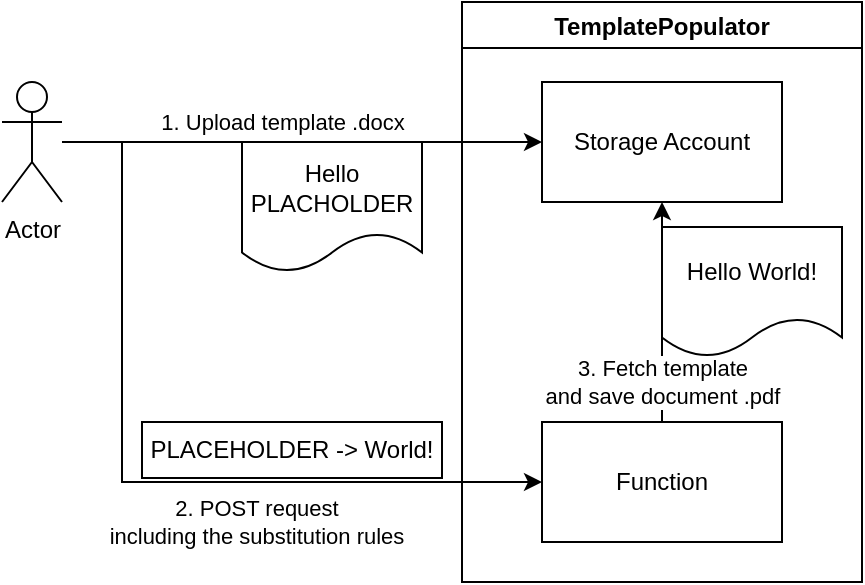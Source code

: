 <mxfile version="21.5.1" type="device">
  <diagram name="Page-1" id="YUp5ZlizNL3RBQ25fwvp">
    <mxGraphModel dx="604" dy="405" grid="1" gridSize="10" guides="1" tooltips="1" connect="1" arrows="1" fold="1" page="1" pageScale="1" pageWidth="827" pageHeight="1169" math="0" shadow="0">
      <root>
        <mxCell id="0" />
        <mxCell id="1" parent="0" />
        <mxCell id="cw4TwNczknK1vkrM3wKu-5" style="edgeStyle=orthogonalEdgeStyle;rounded=0;orthogonalLoop=1;jettySize=auto;html=1;entryX=0;entryY=0.5;entryDx=0;entryDy=0;" edge="1" parent="1" source="cw4TwNczknK1vkrM3wKu-1" target="cw4TwNczknK1vkrM3wKu-2">
          <mxGeometry relative="1" as="geometry" />
        </mxCell>
        <mxCell id="cw4TwNczknK1vkrM3wKu-6" value="1. Upload template .docx" style="edgeLabel;html=1;align=center;verticalAlign=middle;resizable=0;points=[];" vertex="1" connectable="0" parent="cw4TwNczknK1vkrM3wKu-5">
          <mxGeometry x="-0.652" y="2" relative="1" as="geometry">
            <mxPoint x="68" y="-8" as="offset" />
          </mxGeometry>
        </mxCell>
        <mxCell id="cw4TwNczknK1vkrM3wKu-7" style="edgeStyle=orthogonalEdgeStyle;rounded=0;orthogonalLoop=1;jettySize=auto;html=1;entryX=0;entryY=0.5;entryDx=0;entryDy=0;" edge="1" parent="1" source="cw4TwNczknK1vkrM3wKu-1" target="cw4TwNczknK1vkrM3wKu-4">
          <mxGeometry relative="1" as="geometry">
            <Array as="points">
              <mxPoint x="220" y="170" />
              <mxPoint x="220" y="340" />
            </Array>
          </mxGeometry>
        </mxCell>
        <mxCell id="cw4TwNczknK1vkrM3wKu-8" value="2. POST request&lt;br&gt;including the substitution rules" style="edgeLabel;html=1;align=center;verticalAlign=middle;resizable=0;points=[];" vertex="1" connectable="0" parent="cw4TwNczknK1vkrM3wKu-7">
          <mxGeometry x="0.371" y="2" relative="1" as="geometry">
            <mxPoint x="-14" y="22" as="offset" />
          </mxGeometry>
        </mxCell>
        <mxCell id="cw4TwNczknK1vkrM3wKu-1" value="Actor" style="shape=umlActor;verticalLabelPosition=bottom;verticalAlign=top;html=1;outlineConnect=0;" vertex="1" parent="1">
          <mxGeometry x="160" y="140" width="30" height="60" as="geometry" />
        </mxCell>
        <mxCell id="cw4TwNczknK1vkrM3wKu-3" value="TemplatePopulator" style="swimlane;" vertex="1" parent="1">
          <mxGeometry x="390" y="100" width="200" height="290" as="geometry" />
        </mxCell>
        <mxCell id="cw4TwNczknK1vkrM3wKu-2" value="Storage Account" style="rounded=0;whiteSpace=wrap;html=1;" vertex="1" parent="cw4TwNczknK1vkrM3wKu-3">
          <mxGeometry x="40" y="40" width="120" height="60" as="geometry" />
        </mxCell>
        <mxCell id="cw4TwNczknK1vkrM3wKu-14" style="edgeStyle=orthogonalEdgeStyle;rounded=0;orthogonalLoop=1;jettySize=auto;html=1;entryX=0.5;entryY=1;entryDx=0;entryDy=0;" edge="1" parent="cw4TwNczknK1vkrM3wKu-3" source="cw4TwNczknK1vkrM3wKu-4" target="cw4TwNczknK1vkrM3wKu-2">
          <mxGeometry relative="1" as="geometry" />
        </mxCell>
        <mxCell id="cw4TwNczknK1vkrM3wKu-15" value="3. Fetch template&lt;br&gt;and save document .pdf" style="edgeLabel;html=1;align=center;verticalAlign=middle;resizable=0;points=[];" vertex="1" connectable="0" parent="cw4TwNczknK1vkrM3wKu-14">
          <mxGeometry x="0.118" relative="1" as="geometry">
            <mxPoint y="41" as="offset" />
          </mxGeometry>
        </mxCell>
        <mxCell id="cw4TwNczknK1vkrM3wKu-4" value="Function" style="rounded=0;whiteSpace=wrap;html=1;" vertex="1" parent="cw4TwNczknK1vkrM3wKu-3">
          <mxGeometry x="40" y="210" width="120" height="60" as="geometry" />
        </mxCell>
        <mxCell id="cw4TwNczknK1vkrM3wKu-17" value="Hello World!" style="shape=document;whiteSpace=wrap;html=1;boundedLbl=1;" vertex="1" parent="cw4TwNczknK1vkrM3wKu-3">
          <mxGeometry x="100" y="112.5" width="90" height="65" as="geometry" />
        </mxCell>
        <mxCell id="cw4TwNczknK1vkrM3wKu-16" value="Hello PLACHOLDER" style="shape=document;whiteSpace=wrap;html=1;boundedLbl=1;" vertex="1" parent="1">
          <mxGeometry x="280" y="170" width="90" height="65" as="geometry" />
        </mxCell>
        <mxCell id="cw4TwNczknK1vkrM3wKu-18" value="PLACEHOLDER -&amp;gt; World!" style="rounded=0;whiteSpace=wrap;html=1;" vertex="1" parent="1">
          <mxGeometry x="230" y="310" width="150" height="28" as="geometry" />
        </mxCell>
      </root>
    </mxGraphModel>
  </diagram>
</mxfile>
